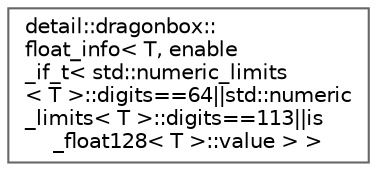 digraph "类继承关系图"
{
 // LATEX_PDF_SIZE
  bgcolor="transparent";
  edge [fontname=Helvetica,fontsize=10,labelfontname=Helvetica,labelfontsize=10];
  node [fontname=Helvetica,fontsize=10,shape=box,height=0.2,width=0.4];
  rankdir="LR";
  Node0 [id="Node000000",label="detail::dragonbox::\lfloat_info\< T, enable\l_if_t\< std::numeric_limits\l\< T \>::digits==64\|\|std::numeric\l_limits\< T \>::digits==113\|\|is\l_float128\< T \>::value \> \>",height=0.2,width=0.4,color="grey40", fillcolor="white", style="filled",URL="$structdetail_1_1dragonbox_1_1float__info_3_01_t_00_01enable__if__t_3_01std_1_1numeric__limits_3_56700b8c54532473c108e77cbed6fae3.html",tooltip=" "];
}
